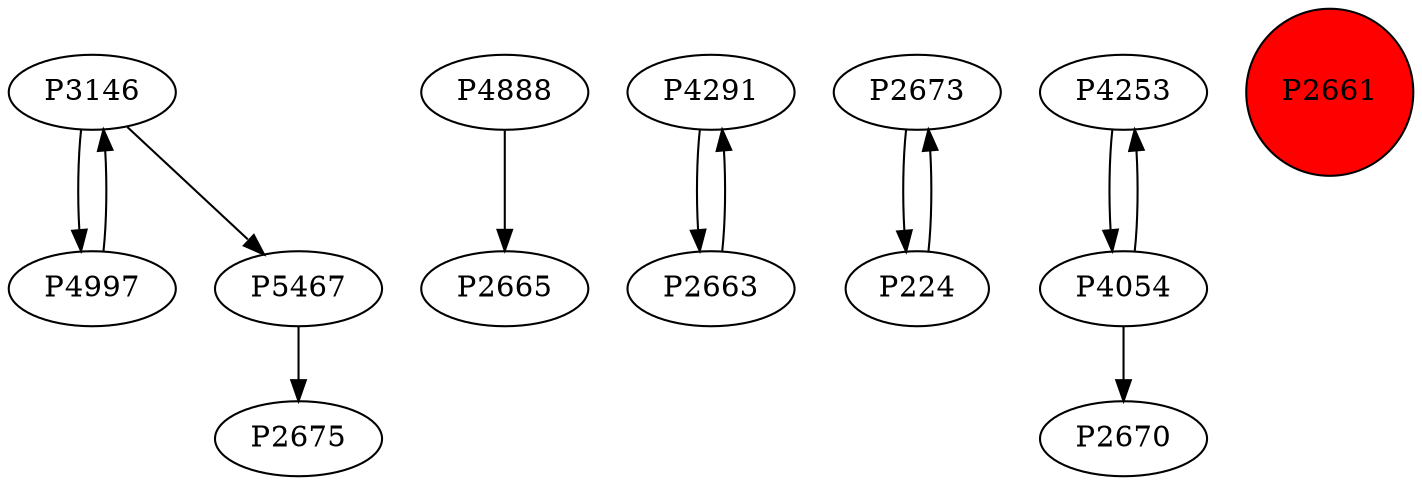 digraph {
	P3146 -> P4997
	P3146 -> P5467
	P4888 -> P2665
	P5467 -> P2675
	P4291 -> P2663
	P2663 -> P4291
	P2673 -> P224
	P4253 -> P4054
	P4054 -> P4253
	P224 -> P2673
	P4054 -> P2670
	P4997 -> P3146
	P2661 [shape=circle]
	P2661 [style=filled]
	P2661 [fillcolor=red]
}